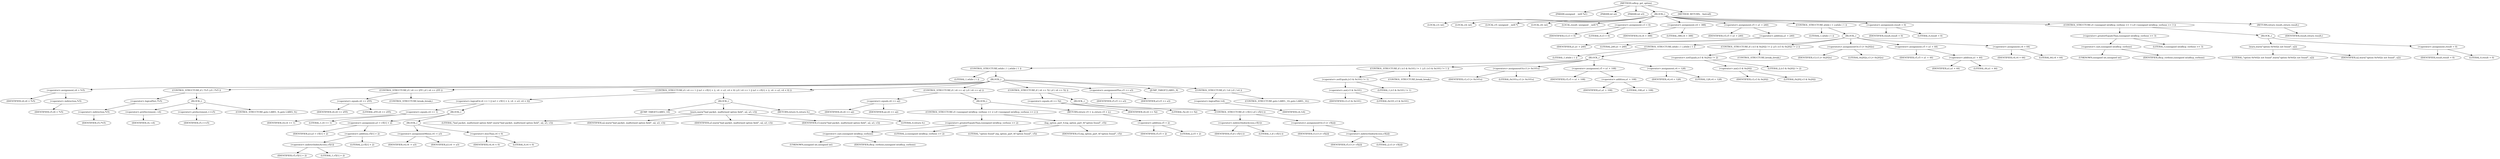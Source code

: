 digraph udhcp_get_option {  
"1000106" [label = "(METHOD,udhcp_get_option)" ]
"1000107" [label = "(PARAM,unsigned __int8 *a1)" ]
"1000108" [label = "(PARAM,int a2)" ]
"1000109" [label = "(PARAM,int a3)" ]
"1000110" [label = "(BLOCK,,)" ]
"1000111" [label = "(LOCAL,v3: int)" ]
"1000112" [label = "(LOCAL,v4: int)" ]
"1000113" [label = "(LOCAL,v5: unsigned __int8 *)" ]
"1000114" [label = "(LOCAL,v6: int)" ]
"1000115" [label = "(LOCAL,result: unsigned __int8 *)" ]
"1000116" [label = "(<operator>.assignment,v3 = 0)" ]
"1000117" [label = "(IDENTIFIER,v3,v3 = 0)" ]
"1000118" [label = "(LITERAL,0,v3 = 0)" ]
"1000119" [label = "(<operator>.assignment,v4 = 388)" ]
"1000120" [label = "(IDENTIFIER,v4,v4 = 388)" ]
"1000121" [label = "(LITERAL,388,v4 = 388)" ]
"1000122" [label = "(<operator>.assignment,v5 = a1 + 240)" ]
"1000123" [label = "(IDENTIFIER,v5,v5 = a1 + 240)" ]
"1000124" [label = "(<operator>.addition,a1 + 240)" ]
"1000125" [label = "(IDENTIFIER,a1,a1 + 240)" ]
"1000126" [label = "(LITERAL,240,a1 + 240)" ]
"1000127" [label = "(CONTROL_STRUCTURE,while ( 1 ),while ( 1 ))" ]
"1000128" [label = "(LITERAL,1,while ( 1 ))" ]
"1000129" [label = "(BLOCK,,)" ]
"1000130" [label = "(CONTROL_STRUCTURE,while ( 1 ),while ( 1 ))" ]
"1000131" [label = "(LITERAL,1,while ( 1 ))" ]
"1000132" [label = "(BLOCK,,)" ]
"1000133" [label = "(CONTROL_STRUCTURE,while ( 1 ),while ( 1 ))" ]
"1000134" [label = "(LITERAL,1,while ( 1 ))" ]
"1000135" [label = "(BLOCK,,)" ]
"1000136" [label = "(<operator>.assignment,v6 = *v5)" ]
"1000137" [label = "(IDENTIFIER,v6,v6 = *v5)" ]
"1000138" [label = "(<operator>.indirection,*v5)" ]
"1000139" [label = "(IDENTIFIER,v5,v6 = *v5)" ]
"1000140" [label = "(CONTROL_STRUCTURE,if ( !*v5 ),if ( !*v5 ))" ]
"1000141" [label = "(<operator>.logicalNot,!*v5)" ]
"1000142" [label = "(<operator>.indirection,*v5)" ]
"1000143" [label = "(IDENTIFIER,v5,!*v5)" ]
"1000144" [label = "(BLOCK,,)" ]
"1000145" [label = "(<operator>.preDecrement,--v4)" ]
"1000146" [label = "(IDENTIFIER,v4,--v4)" ]
"1000147" [label = "(<operator>.preIncrement,++v5)" ]
"1000148" [label = "(IDENTIFIER,v5,++v5)" ]
"1000149" [label = "(CONTROL_STRUCTURE,goto LABEL_9;,goto LABEL_9;)" ]
"1000150" [label = "(CONTROL_STRUCTURE,if ( v6 == 255 ),if ( v6 == 255 ))" ]
"1000151" [label = "(<operator>.equals,v6 == 255)" ]
"1000152" [label = "(IDENTIFIER,v6,v6 == 255)" ]
"1000153" [label = "(LITERAL,255,v6 == 255)" ]
"1000154" [label = "(CONTROL_STRUCTURE,break;,break;)" ]
"1000155" [label = "(CONTROL_STRUCTURE,if ( v4 == 1 || (a3 = v5[1] + 2, v4 -= a3, v4 < 0) ),if ( v4 == 1 || (a3 = v5[1] + 2, v4 -= a3, v4 < 0) ))" ]
"1000156" [label = "(<operator>.logicalOr,v4 == 1 || (a3 = v5[1] + 2, v4 -= a3, v4 < 0))" ]
"1000157" [label = "(<operator>.equals,v4 == 1)" ]
"1000158" [label = "(IDENTIFIER,v4,v4 == 1)" ]
"1000159" [label = "(LITERAL,1,v4 == 1)" ]
"1000160" [label = "(BLOCK,,)" ]
"1000161" [label = "(<operator>.assignment,a3 = v5[1] + 2)" ]
"1000162" [label = "(IDENTIFIER,a3,a3 = v5[1] + 2)" ]
"1000163" [label = "(<operator>.addition,v5[1] + 2)" ]
"1000164" [label = "(<operator>.indirectIndexAccess,v5[1])" ]
"1000165" [label = "(IDENTIFIER,v5,v5[1] + 2)" ]
"1000166" [label = "(LITERAL,1,v5[1] + 2)" ]
"1000167" [label = "(LITERAL,2,v5[1] + 2)" ]
"1000168" [label = "(BLOCK,,)" ]
"1000169" [label = "(<operator>.assignmentMinus,v4 -= a3)" ]
"1000170" [label = "(IDENTIFIER,v4,v4 -= a3)" ]
"1000171" [label = "(IDENTIFIER,a3,v4 -= a3)" ]
"1000172" [label = "(<operator>.lessThan,v4 < 0)" ]
"1000173" [label = "(IDENTIFIER,v4,v4 < 0)" ]
"1000174" [label = "(LITERAL,0,v4 < 0)" ]
"1000175" [label = "(BLOCK,,)" ]
"1000176" [label = "(JUMP_TARGET,LABEL_10)" ]
"1000177" [label = "(warn,warn(\"bad packet, malformed option field\", a2, a3, v3))" ]
"1000178" [label = "(LITERAL,\"bad packet, malformed option field\",warn(\"bad packet, malformed option field\", a2, a3, v3))" ]
"1000179" [label = "(IDENTIFIER,a2,warn(\"bad packet, malformed option field\", a2, a3, v3))" ]
"1000180" [label = "(IDENTIFIER,a3,warn(\"bad packet, malformed option field\", a2, a3, v3))" ]
"1000181" [label = "(IDENTIFIER,v3,warn(\"bad packet, malformed option field\", a2, a3, v3))" ]
"1000182" [label = "(RETURN,return 0;,return 0;)" ]
"1000183" [label = "(LITERAL,0,return 0;)" ]
"1000184" [label = "(CONTROL_STRUCTURE,if ( v6 == a2 ),if ( v6 == a2 ))" ]
"1000185" [label = "(<operator>.equals,v6 == a2)" ]
"1000186" [label = "(IDENTIFIER,v6,v6 == a2)" ]
"1000187" [label = "(IDENTIFIER,a2,v6 == a2)" ]
"1000188" [label = "(BLOCK,,)" ]
"1000189" [label = "(CONTROL_STRUCTURE,if ( (unsigned int)dhcp_verbose >= 2 ),if ( (unsigned int)dhcp_verbose >= 2 ))" ]
"1000190" [label = "(<operator>.greaterEqualsThan,(unsigned int)dhcp_verbose >= 2)" ]
"1000191" [label = "(<operator>.cast,(unsigned int)dhcp_verbose)" ]
"1000192" [label = "(UNKNOWN,unsigned int,unsigned int)" ]
"1000193" [label = "(IDENTIFIER,dhcp_verbose,(unsigned int)dhcp_verbose)" ]
"1000194" [label = "(LITERAL,2,(unsigned int)dhcp_verbose >= 2)" ]
"1000195" [label = "(log_option_part_0,log_option_part_0(\"option found\", v5))" ]
"1000196" [label = "(LITERAL,\"option found\",log_option_part_0(\"option found\", v5))" ]
"1000197" [label = "(IDENTIFIER,v5,log_option_part_0(\"option found\", v5))" ]
"1000198" [label = "(RETURN,return v5 + 2;,return v5 + 2;)" ]
"1000199" [label = "(<operator>.addition,v5 + 2)" ]
"1000200" [label = "(IDENTIFIER,v5,v5 + 2)" ]
"1000201" [label = "(LITERAL,2,v5 + 2)" ]
"1000202" [label = "(CONTROL_STRUCTURE,if ( v6 == 52 ),if ( v6 == 52 ))" ]
"1000203" [label = "(<operator>.equals,v6 == 52)" ]
"1000204" [label = "(IDENTIFIER,v6,v6 == 52)" ]
"1000205" [label = "(LITERAL,52,v6 == 52)" ]
"1000206" [label = "(BLOCK,,)" ]
"1000207" [label = "(CONTROL_STRUCTURE,if ( v5[1] ),if ( v5[1] ))" ]
"1000208" [label = "(<operator>.indirectIndexAccess,v5[1])" ]
"1000209" [label = "(IDENTIFIER,v5,if ( v5[1] ))" ]
"1000210" [label = "(LITERAL,1,if ( v5[1] ))" ]
"1000211" [label = "(<operators>.assignmentOr,v3 |= v5[2])" ]
"1000212" [label = "(IDENTIFIER,v3,v3 |= v5[2])" ]
"1000213" [label = "(<operator>.indirectIndexAccess,v5[2])" ]
"1000214" [label = "(IDENTIFIER,v5,v3 |= v5[2])" ]
"1000215" [label = "(LITERAL,2,v3 |= v5[2])" ]
"1000216" [label = "(<operator>.assignmentPlus,v5 += a3)" ]
"1000217" [label = "(IDENTIFIER,v5,v5 += a3)" ]
"1000218" [label = "(IDENTIFIER,a3,v5 += a3)" ]
"1000219" [label = "(JUMP_TARGET,LABEL_9)" ]
"1000220" [label = "(CONTROL_STRUCTURE,if ( !v4 ),if ( !v4 ))" ]
"1000221" [label = "(<operator>.logicalNot,!v4)" ]
"1000222" [label = "(IDENTIFIER,v4,!v4)" ]
"1000223" [label = "(CONTROL_STRUCTURE,goto LABEL_10;,goto LABEL_10;)" ]
"1000224" [label = "(CONTROL_STRUCTURE,if ( (v3 & 0x101) != 1 ),if ( (v3 & 0x101) != 1 ))" ]
"1000225" [label = "(<operator>.notEquals,(v3 & 0x101) != 1)" ]
"1000226" [label = "(<operator>.and,v3 & 0x101)" ]
"1000227" [label = "(IDENTIFIER,v3,v3 & 0x101)" ]
"1000228" [label = "(LITERAL,0x101,v3 & 0x101)" ]
"1000229" [label = "(LITERAL,1,(v3 & 0x101) != 1)" ]
"1000230" [label = "(CONTROL_STRUCTURE,break;,break;)" ]
"1000231" [label = "(<operators>.assignmentOr,v3 |= 0x101u)" ]
"1000232" [label = "(IDENTIFIER,v3,v3 |= 0x101u)" ]
"1000233" [label = "(LITERAL,0x101u,v3 |= 0x101u)" ]
"1000234" [label = "(<operator>.assignment,v5 = a1 + 108)" ]
"1000235" [label = "(IDENTIFIER,v5,v5 = a1 + 108)" ]
"1000236" [label = "(<operator>.addition,a1 + 108)" ]
"1000237" [label = "(IDENTIFIER,a1,a1 + 108)" ]
"1000238" [label = "(LITERAL,108,a1 + 108)" ]
"1000239" [label = "(<operator>.assignment,v4 = 128)" ]
"1000240" [label = "(IDENTIFIER,v4,v4 = 128)" ]
"1000241" [label = "(LITERAL,128,v4 = 128)" ]
"1000242" [label = "(CONTROL_STRUCTURE,if ( (v3 & 0x202) != 2 ),if ( (v3 & 0x202) != 2 ))" ]
"1000243" [label = "(<operator>.notEquals,(v3 & 0x202) != 2)" ]
"1000244" [label = "(<operator>.and,v3 & 0x202)" ]
"1000245" [label = "(IDENTIFIER,v3,v3 & 0x202)" ]
"1000246" [label = "(LITERAL,0x202,v3 & 0x202)" ]
"1000247" [label = "(LITERAL,2,(v3 & 0x202) != 2)" ]
"1000248" [label = "(CONTROL_STRUCTURE,break;,break;)" ]
"1000249" [label = "(<operators>.assignmentOr,v3 |= 0x202u)" ]
"1000250" [label = "(IDENTIFIER,v3,v3 |= 0x202u)" ]
"1000251" [label = "(LITERAL,0x202u,v3 |= 0x202u)" ]
"1000252" [label = "(<operator>.assignment,v5 = a1 + 44)" ]
"1000253" [label = "(IDENTIFIER,v5,v5 = a1 + 44)" ]
"1000254" [label = "(<operator>.addition,a1 + 44)" ]
"1000255" [label = "(IDENTIFIER,a1,a1 + 44)" ]
"1000256" [label = "(LITERAL,44,a1 + 44)" ]
"1000257" [label = "(<operator>.assignment,v4 = 64)" ]
"1000258" [label = "(IDENTIFIER,v4,v4 = 64)" ]
"1000259" [label = "(LITERAL,64,v4 = 64)" ]
"1000260" [label = "(<operator>.assignment,result = 0)" ]
"1000261" [label = "(IDENTIFIER,result,result = 0)" ]
"1000262" [label = "(LITERAL,0,result = 0)" ]
"1000263" [label = "(CONTROL_STRUCTURE,if ( (unsigned int)dhcp_verbose >= 3 ),if ( (unsigned int)dhcp_verbose >= 3 ))" ]
"1000264" [label = "(<operator>.greaterEqualsThan,(unsigned int)dhcp_verbose >= 3)" ]
"1000265" [label = "(<operator>.cast,(unsigned int)dhcp_verbose)" ]
"1000266" [label = "(UNKNOWN,unsigned int,unsigned int)" ]
"1000267" [label = "(IDENTIFIER,dhcp_verbose,(unsigned int)dhcp_verbose)" ]
"1000268" [label = "(LITERAL,3,(unsigned int)dhcp_verbose >= 3)" ]
"1000269" [label = "(BLOCK,,)" ]
"1000270" [label = "(warn,warn(\"option 0x%02x not found\", a2))" ]
"1000271" [label = "(LITERAL,\"option 0x%02x not found\",warn(\"option 0x%02x not found\", a2))" ]
"1000272" [label = "(IDENTIFIER,a2,warn(\"option 0x%02x not found\", a2))" ]
"1000273" [label = "(<operator>.assignment,result = 0)" ]
"1000274" [label = "(IDENTIFIER,result,result = 0)" ]
"1000275" [label = "(LITERAL,0,result = 0)" ]
"1000276" [label = "(RETURN,return result;,return result;)" ]
"1000277" [label = "(IDENTIFIER,result,return result;)" ]
"1000278" [label = "(METHOD_RETURN,__fastcall)" ]
  "1000106" -> "1000107" 
  "1000106" -> "1000108" 
  "1000106" -> "1000109" 
  "1000106" -> "1000110" 
  "1000106" -> "1000278" 
  "1000110" -> "1000111" 
  "1000110" -> "1000112" 
  "1000110" -> "1000113" 
  "1000110" -> "1000114" 
  "1000110" -> "1000115" 
  "1000110" -> "1000116" 
  "1000110" -> "1000119" 
  "1000110" -> "1000122" 
  "1000110" -> "1000127" 
  "1000110" -> "1000260" 
  "1000110" -> "1000263" 
  "1000110" -> "1000276" 
  "1000116" -> "1000117" 
  "1000116" -> "1000118" 
  "1000119" -> "1000120" 
  "1000119" -> "1000121" 
  "1000122" -> "1000123" 
  "1000122" -> "1000124" 
  "1000124" -> "1000125" 
  "1000124" -> "1000126" 
  "1000127" -> "1000128" 
  "1000127" -> "1000129" 
  "1000129" -> "1000130" 
  "1000129" -> "1000242" 
  "1000129" -> "1000249" 
  "1000129" -> "1000252" 
  "1000129" -> "1000257" 
  "1000130" -> "1000131" 
  "1000130" -> "1000132" 
  "1000132" -> "1000133" 
  "1000132" -> "1000224" 
  "1000132" -> "1000231" 
  "1000132" -> "1000234" 
  "1000132" -> "1000239" 
  "1000133" -> "1000134" 
  "1000133" -> "1000135" 
  "1000135" -> "1000136" 
  "1000135" -> "1000140" 
  "1000135" -> "1000150" 
  "1000135" -> "1000155" 
  "1000135" -> "1000184" 
  "1000135" -> "1000202" 
  "1000135" -> "1000216" 
  "1000135" -> "1000219" 
  "1000135" -> "1000220" 
  "1000136" -> "1000137" 
  "1000136" -> "1000138" 
  "1000138" -> "1000139" 
  "1000140" -> "1000141" 
  "1000140" -> "1000144" 
  "1000141" -> "1000142" 
  "1000142" -> "1000143" 
  "1000144" -> "1000145" 
  "1000144" -> "1000147" 
  "1000144" -> "1000149" 
  "1000145" -> "1000146" 
  "1000147" -> "1000148" 
  "1000150" -> "1000151" 
  "1000150" -> "1000154" 
  "1000151" -> "1000152" 
  "1000151" -> "1000153" 
  "1000155" -> "1000156" 
  "1000155" -> "1000175" 
  "1000156" -> "1000157" 
  "1000156" -> "1000160" 
  "1000157" -> "1000158" 
  "1000157" -> "1000159" 
  "1000160" -> "1000161" 
  "1000160" -> "1000168" 
  "1000161" -> "1000162" 
  "1000161" -> "1000163" 
  "1000163" -> "1000164" 
  "1000163" -> "1000167" 
  "1000164" -> "1000165" 
  "1000164" -> "1000166" 
  "1000168" -> "1000169" 
  "1000168" -> "1000172" 
  "1000169" -> "1000170" 
  "1000169" -> "1000171" 
  "1000172" -> "1000173" 
  "1000172" -> "1000174" 
  "1000175" -> "1000176" 
  "1000175" -> "1000177" 
  "1000175" -> "1000182" 
  "1000177" -> "1000178" 
  "1000177" -> "1000179" 
  "1000177" -> "1000180" 
  "1000177" -> "1000181" 
  "1000182" -> "1000183" 
  "1000184" -> "1000185" 
  "1000184" -> "1000188" 
  "1000185" -> "1000186" 
  "1000185" -> "1000187" 
  "1000188" -> "1000189" 
  "1000188" -> "1000198" 
  "1000189" -> "1000190" 
  "1000189" -> "1000195" 
  "1000190" -> "1000191" 
  "1000190" -> "1000194" 
  "1000191" -> "1000192" 
  "1000191" -> "1000193" 
  "1000195" -> "1000196" 
  "1000195" -> "1000197" 
  "1000198" -> "1000199" 
  "1000199" -> "1000200" 
  "1000199" -> "1000201" 
  "1000202" -> "1000203" 
  "1000202" -> "1000206" 
  "1000203" -> "1000204" 
  "1000203" -> "1000205" 
  "1000206" -> "1000207" 
  "1000207" -> "1000208" 
  "1000207" -> "1000211" 
  "1000208" -> "1000209" 
  "1000208" -> "1000210" 
  "1000211" -> "1000212" 
  "1000211" -> "1000213" 
  "1000213" -> "1000214" 
  "1000213" -> "1000215" 
  "1000216" -> "1000217" 
  "1000216" -> "1000218" 
  "1000220" -> "1000221" 
  "1000220" -> "1000223" 
  "1000221" -> "1000222" 
  "1000224" -> "1000225" 
  "1000224" -> "1000230" 
  "1000225" -> "1000226" 
  "1000225" -> "1000229" 
  "1000226" -> "1000227" 
  "1000226" -> "1000228" 
  "1000231" -> "1000232" 
  "1000231" -> "1000233" 
  "1000234" -> "1000235" 
  "1000234" -> "1000236" 
  "1000236" -> "1000237" 
  "1000236" -> "1000238" 
  "1000239" -> "1000240" 
  "1000239" -> "1000241" 
  "1000242" -> "1000243" 
  "1000242" -> "1000248" 
  "1000243" -> "1000244" 
  "1000243" -> "1000247" 
  "1000244" -> "1000245" 
  "1000244" -> "1000246" 
  "1000249" -> "1000250" 
  "1000249" -> "1000251" 
  "1000252" -> "1000253" 
  "1000252" -> "1000254" 
  "1000254" -> "1000255" 
  "1000254" -> "1000256" 
  "1000257" -> "1000258" 
  "1000257" -> "1000259" 
  "1000260" -> "1000261" 
  "1000260" -> "1000262" 
  "1000263" -> "1000264" 
  "1000263" -> "1000269" 
  "1000264" -> "1000265" 
  "1000264" -> "1000268" 
  "1000265" -> "1000266" 
  "1000265" -> "1000267" 
  "1000269" -> "1000270" 
  "1000269" -> "1000273" 
  "1000270" -> "1000271" 
  "1000270" -> "1000272" 
  "1000273" -> "1000274" 
  "1000273" -> "1000275" 
  "1000276" -> "1000277" 
}
